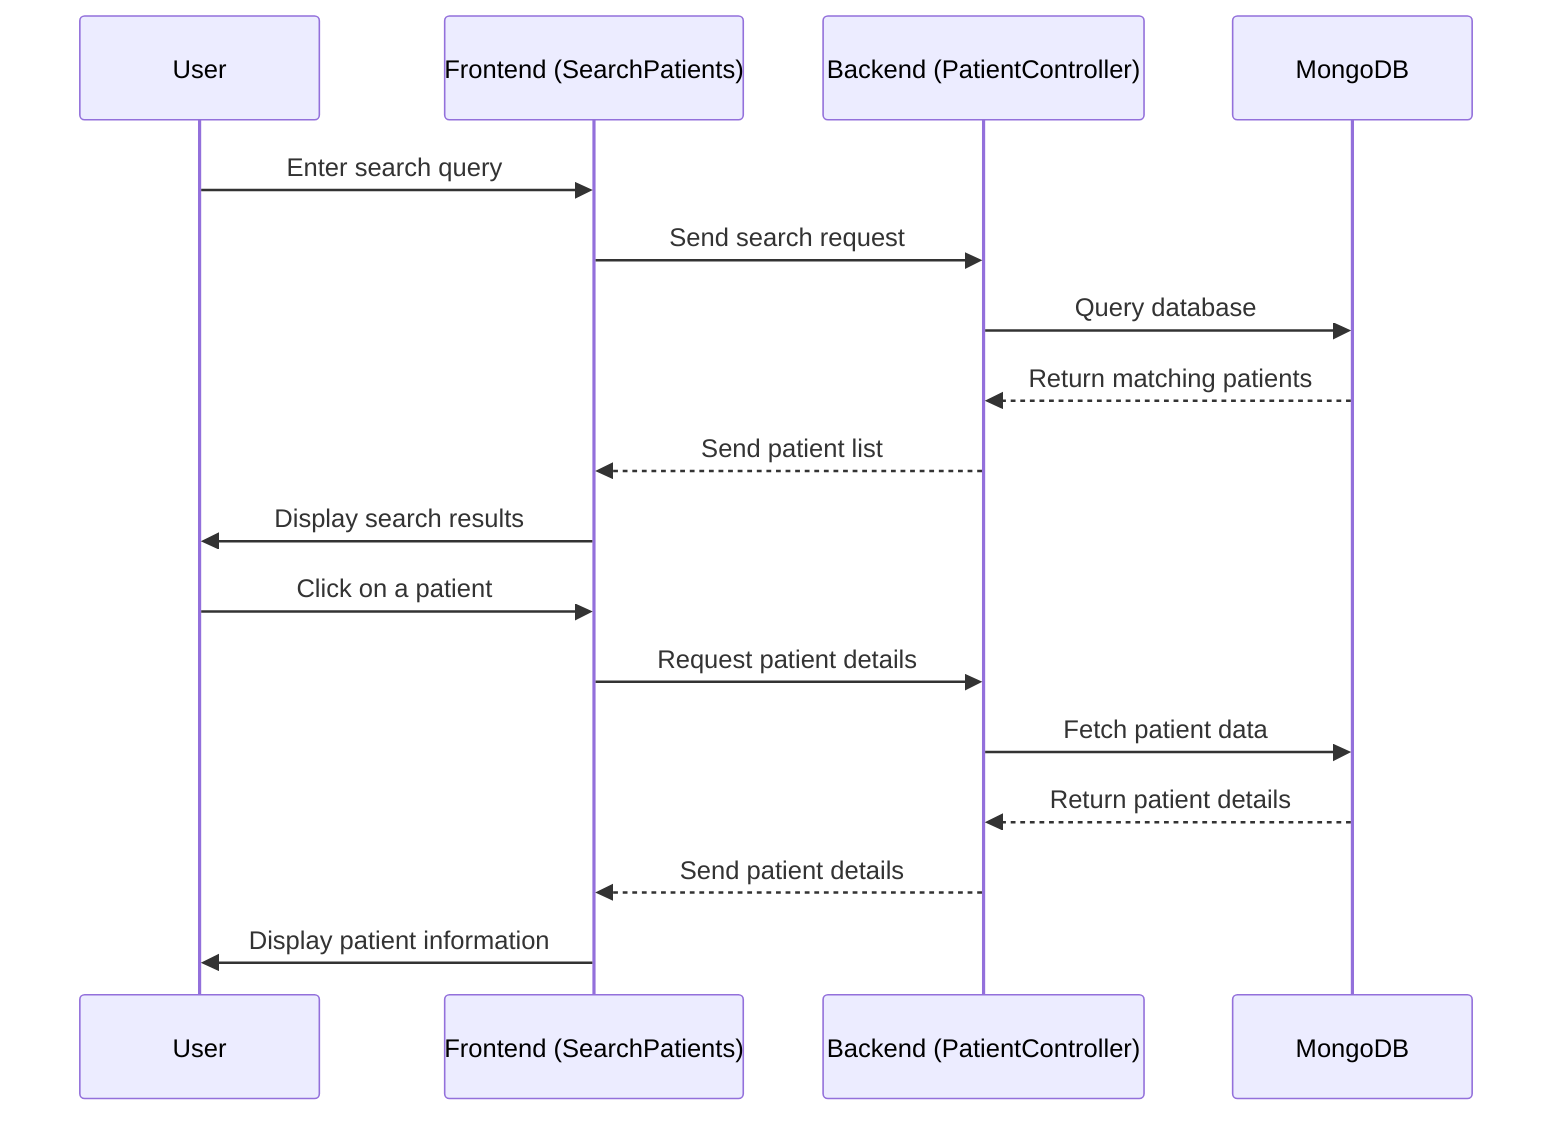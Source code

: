 sequenceDiagram
    participant U as User
    participant F as Frontend (SearchPatients)
    participant B as Backend (PatientController)
    participant DB as MongoDB

    U->>F: Enter search query
    F->>B: Send search request
    B->>DB: Query database
    DB-->>B: Return matching patients
    B-->>F: Send patient list
    F->>U: Display search results

    U->>F: Click on a patient
    F->>B: Request patient details
    B->>DB: Fetch patient data
    DB-->>B: Return patient details
    B-->>F: Send patient details
    F->>U: Display patient information